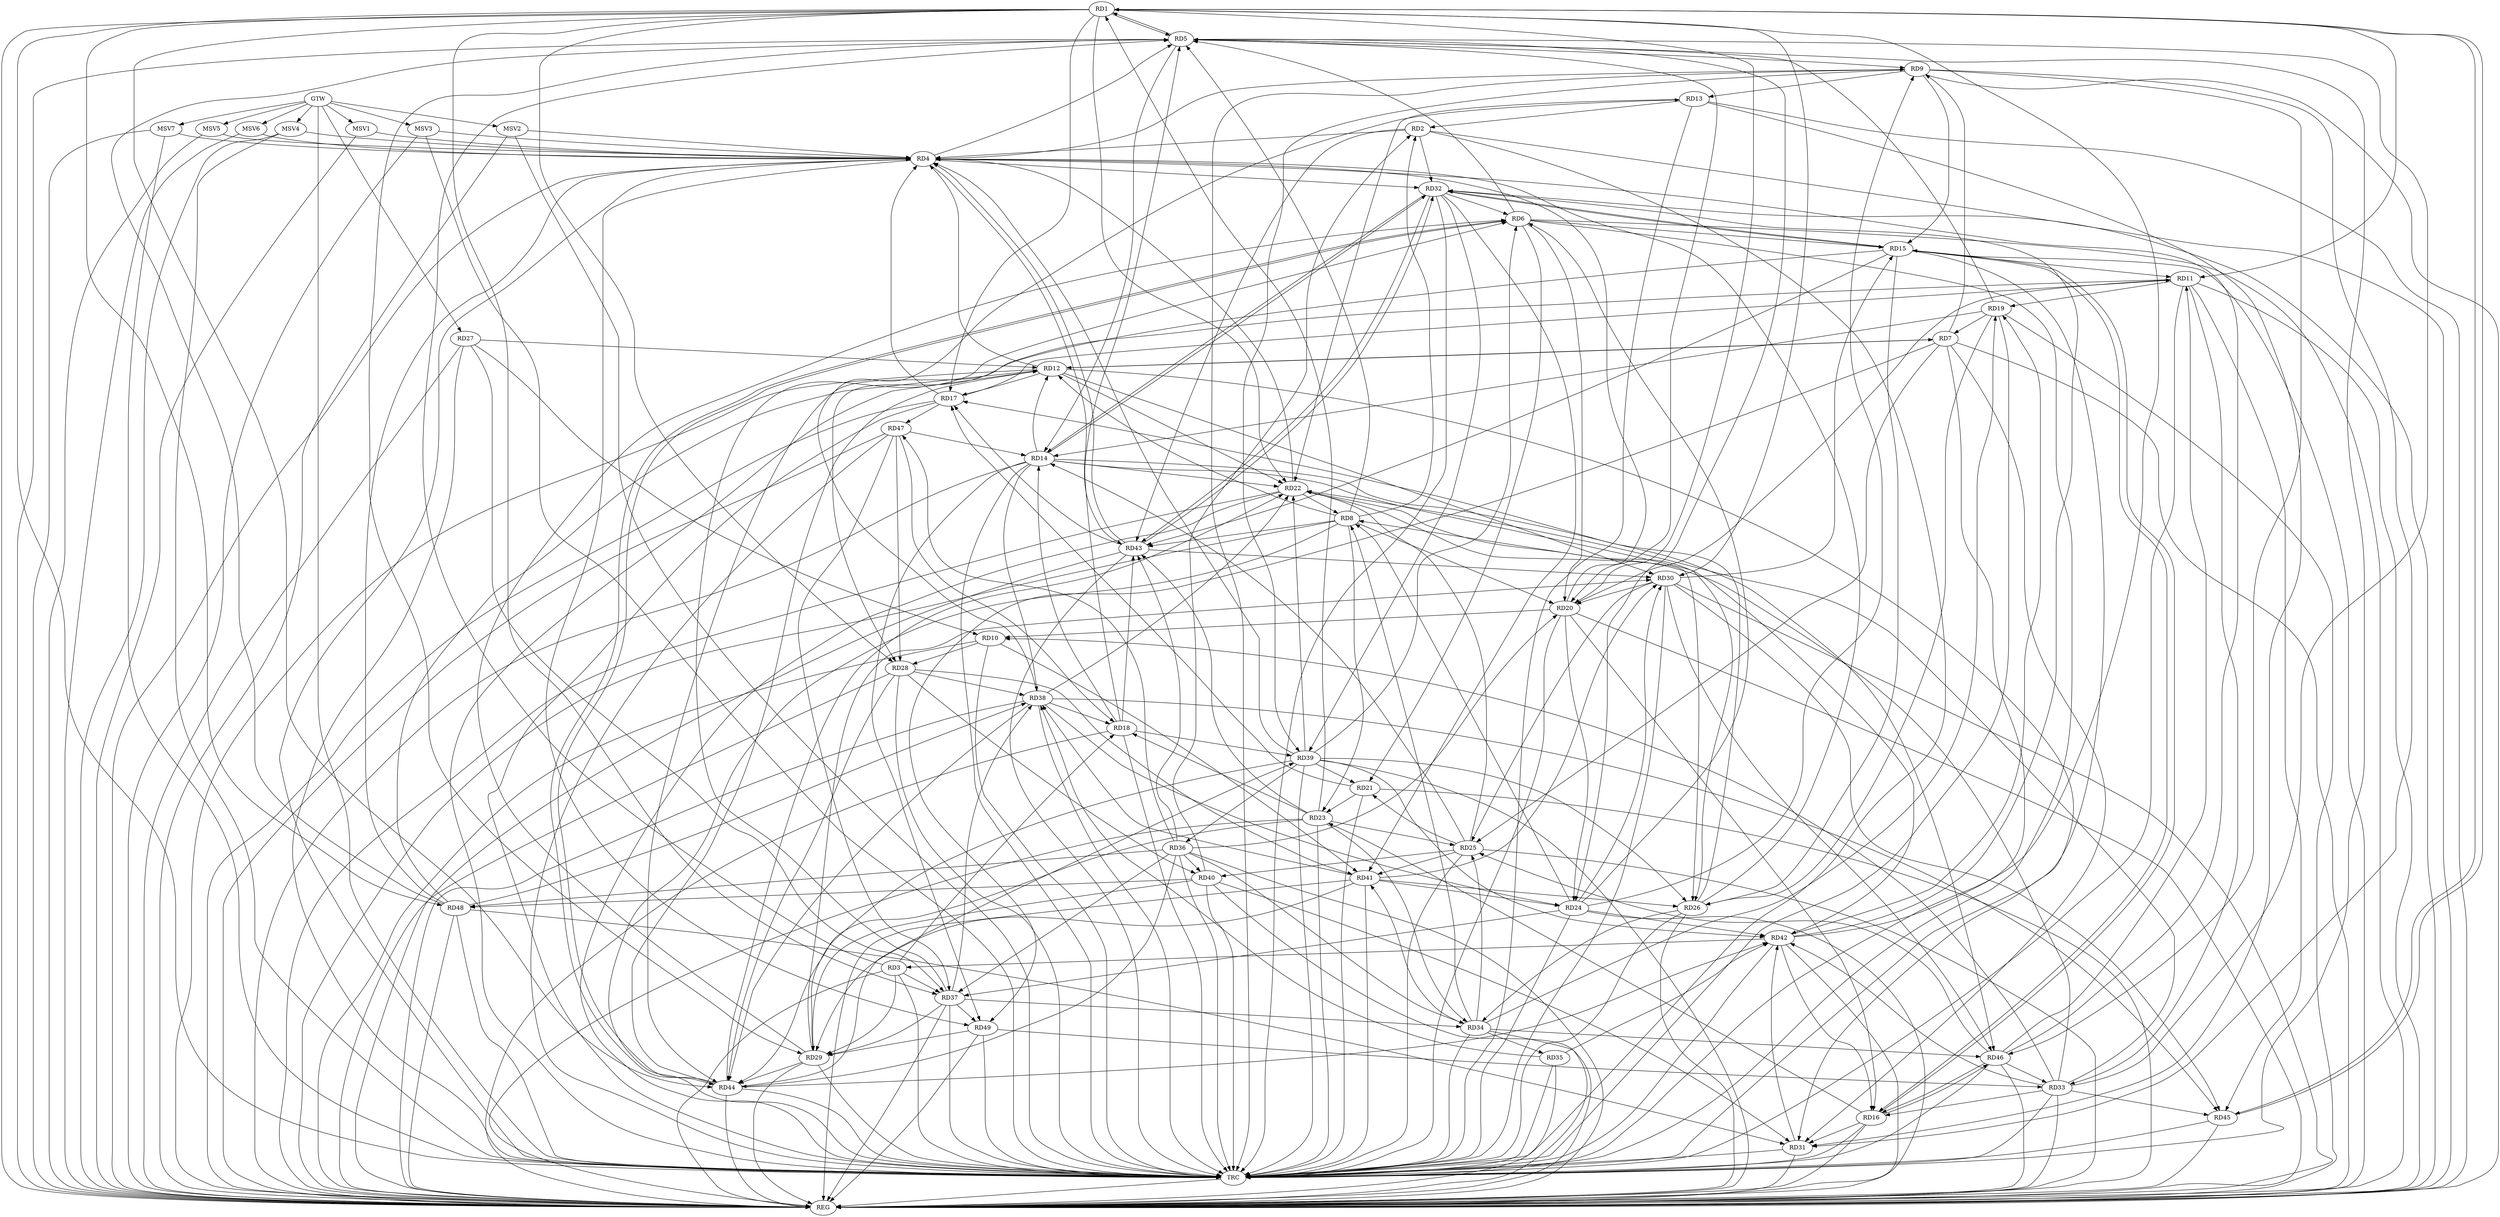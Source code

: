 strict digraph G {
  RD1 [ label="RD1" ];
  RD2 [ label="RD2" ];
  RD3 [ label="RD3" ];
  RD4 [ label="RD4" ];
  RD5 [ label="RD5" ];
  RD6 [ label="RD6" ];
  RD7 [ label="RD7" ];
  RD8 [ label="RD8" ];
  RD9 [ label="RD9" ];
  RD10 [ label="RD10" ];
  RD11 [ label="RD11" ];
  RD12 [ label="RD12" ];
  RD13 [ label="RD13" ];
  RD14 [ label="RD14" ];
  RD15 [ label="RD15" ];
  RD16 [ label="RD16" ];
  RD17 [ label="RD17" ];
  RD18 [ label="RD18" ];
  RD19 [ label="RD19" ];
  RD20 [ label="RD20" ];
  RD21 [ label="RD21" ];
  RD22 [ label="RD22" ];
  RD23 [ label="RD23" ];
  RD24 [ label="RD24" ];
  RD25 [ label="RD25" ];
  RD26 [ label="RD26" ];
  RD27 [ label="RD27" ];
  RD28 [ label="RD28" ];
  RD29 [ label="RD29" ];
  RD30 [ label="RD30" ];
  RD31 [ label="RD31" ];
  RD32 [ label="RD32" ];
  RD33 [ label="RD33" ];
  RD34 [ label="RD34" ];
  RD35 [ label="RD35" ];
  RD36 [ label="RD36" ];
  RD37 [ label="RD37" ];
  RD38 [ label="RD38" ];
  RD39 [ label="RD39" ];
  RD40 [ label="RD40" ];
  RD41 [ label="RD41" ];
  RD42 [ label="RD42" ];
  RD43 [ label="RD43" ];
  RD44 [ label="RD44" ];
  RD45 [ label="RD45" ];
  RD46 [ label="RD46" ];
  RD47 [ label="RD47" ];
  RD48 [ label="RD48" ];
  RD49 [ label="RD49" ];
  GTW [ label="GTW" ];
  REG [ label="REG" ];
  TRC [ label="TRC" ];
  MSV1 [ label="MSV1" ];
  MSV2 [ label="MSV2" ];
  MSV3 [ label="MSV3" ];
  MSV4 [ label="MSV4" ];
  MSV5 [ label="MSV5" ];
  MSV6 [ label="MSV6" ];
  MSV7 [ label="MSV7" ];
  RD1 -> RD5;
  RD5 -> RD1;
  RD1 -> RD11;
  RD1 -> RD17;
  RD1 -> RD20;
  RD1 -> RD22;
  RD23 -> RD1;
  RD1 -> RD28;
  RD1 -> RD30;
  RD1 -> RD37;
  RD42 -> RD1;
  RD1 -> RD44;
  RD1 -> RD45;
  RD45 -> RD1;
  RD1 -> RD48;
  RD2 -> RD4;
  RD8 -> RD2;
  RD13 -> RD2;
  RD2 -> RD32;
  RD40 -> RD2;
  RD2 -> RD43;
  RD3 -> RD5;
  RD3 -> RD18;
  RD3 -> RD29;
  RD3 -> RD37;
  RD42 -> RD3;
  RD4 -> RD5;
  RD4 -> RD9;
  RD12 -> RD4;
  RD17 -> RD4;
  RD20 -> RD4;
  RD22 -> RD4;
  RD26 -> RD4;
  RD4 -> RD32;
  RD39 -> RD4;
  RD4 -> RD43;
  RD43 -> RD4;
  RD46 -> RD4;
  RD48 -> RD4;
  RD4 -> RD49;
  RD6 -> RD5;
  RD8 -> RD5;
  RD5 -> RD9;
  RD5 -> RD14;
  RD18 -> RD5;
  RD19 -> RD5;
  RD5 -> RD20;
  RD5 -> RD24;
  RD5 -> RD29;
  RD33 -> RD5;
  RD48 -> RD5;
  RD6 -> RD15;
  RD6 -> RD20;
  RD6 -> RD21;
  RD24 -> RD6;
  RD29 -> RD6;
  RD32 -> RD6;
  RD37 -> RD6;
  RD39 -> RD6;
  RD6 -> RD44;
  RD44 -> RD6;
  RD7 -> RD9;
  RD7 -> RD12;
  RD12 -> RD7;
  RD19 -> RD7;
  RD7 -> RD25;
  RD7 -> RD31;
  RD7 -> RD49;
  RD8 -> RD12;
  RD8 -> RD20;
  RD22 -> RD8;
  RD8 -> RD23;
  RD24 -> RD8;
  RD33 -> RD8;
  RD34 -> RD8;
  RD8 -> RD43;
  RD9 -> RD13;
  RD9 -> RD15;
  RD24 -> RD9;
  RD9 -> RD31;
  RD9 -> RD39;
  RD9 -> RD46;
  RD20 -> RD10;
  RD27 -> RD10;
  RD10 -> RD28;
  RD33 -> RD10;
  RD10 -> RD41;
  RD15 -> RD11;
  RD17 -> RD11;
  RD11 -> RD19;
  RD20 -> RD11;
  RD11 -> RD33;
  RD11 -> RD44;
  RD11 -> RD45;
  RD46 -> RD11;
  RD14 -> RD12;
  RD12 -> RD17;
  RD12 -> RD22;
  RD27 -> RD12;
  RD12 -> RD30;
  RD12 -> RD31;
  RD44 -> RD12;
  RD48 -> RD12;
  RD13 -> RD22;
  RD13 -> RD31;
  RD38 -> RD13;
  RD18 -> RD14;
  RD19 -> RD14;
  RD14 -> RD22;
  RD25 -> RD14;
  RD14 -> RD26;
  RD14 -> RD32;
  RD32 -> RD14;
  RD14 -> RD38;
  RD14 -> RD46;
  RD47 -> RD14;
  RD14 -> RD49;
  RD15 -> RD16;
  RD16 -> RD15;
  RD15 -> RD26;
  RD15 -> RD28;
  RD30 -> RD15;
  RD15 -> RD32;
  RD32 -> RD15;
  RD15 -> RD43;
  RD20 -> RD16;
  RD16 -> RD23;
  RD16 -> RD31;
  RD33 -> RD16;
  RD42 -> RD16;
  RD16 -> RD46;
  RD46 -> RD16;
  RD21 -> RD17;
  RD26 -> RD17;
  RD43 -> RD17;
  RD17 -> RD47;
  RD23 -> RD18;
  RD38 -> RD18;
  RD18 -> RD39;
  RD18 -> RD43;
  RD47 -> RD18;
  RD19 -> RD26;
  RD34 -> RD19;
  RD42 -> RD19;
  RD20 -> RD24;
  RD30 -> RD20;
  RD36 -> RD20;
  RD21 -> RD23;
  RD25 -> RD21;
  RD39 -> RD21;
  RD25 -> RD22;
  RD22 -> RD26;
  RD33 -> RD22;
  RD38 -> RD22;
  RD39 -> RD22;
  RD22 -> RD42;
  RD44 -> RD22;
  RD23 -> RD25;
  RD23 -> RD34;
  RD23 -> RD43;
  RD23 -> RD44;
  RD24 -> RD30;
  RD24 -> RD37;
  RD38 -> RD24;
  RD41 -> RD24;
  RD24 -> RD42;
  RD30 -> RD25;
  RD34 -> RD25;
  RD25 -> RD40;
  RD25 -> RD41;
  RD46 -> RD25;
  RD26 -> RD34;
  RD39 -> RD26;
  RD41 -> RD26;
  RD27 -> RD37;
  RD28 -> RD38;
  RD28 -> RD40;
  RD28 -> RD41;
  RD28 -> RD44;
  RD47 -> RD28;
  RD29 -> RD30;
  RD37 -> RD29;
  RD39 -> RD29;
  RD40 -> RD29;
  RD41 -> RD29;
  RD29 -> RD44;
  RD49 -> RD29;
  RD41 -> RD30;
  RD43 -> RD30;
  RD30 -> RD45;
  RD30 -> RD46;
  RD40 -> RD31;
  RD31 -> RD42;
  RD48 -> RD31;
  RD32 -> RD39;
  RD32 -> RD41;
  RD42 -> RD32;
  RD32 -> RD43;
  RD43 -> RD32;
  RD33 -> RD42;
  RD33 -> RD45;
  RD46 -> RD33;
  RD49 -> RD33;
  RD34 -> RD35;
  RD36 -> RD34;
  RD37 -> RD34;
  RD34 -> RD41;
  RD34 -> RD46;
  RD35 -> RD38;
  RD35 -> RD42;
  RD36 -> RD37;
  RD39 -> RD36;
  RD36 -> RD40;
  RD36 -> RD43;
  RD36 -> RD44;
  RD36 -> RD47;
  RD36 -> RD48;
  RD37 -> RD38;
  RD47 -> RD37;
  RD37 -> RD49;
  RD41 -> RD38;
  RD38 -> RD44;
  RD38 -> RD45;
  RD48 -> RD38;
  RD39 -> RD42;
  RD44 -> RD39;
  RD40 -> RD48;
  RD44 -> RD42;
  GTW -> RD27;
  RD1 -> REG;
  RD2 -> REG;
  RD3 -> REG;
  RD4 -> REG;
  RD5 -> REG;
  RD6 -> REG;
  RD7 -> REG;
  RD8 -> REG;
  RD9 -> REG;
  RD10 -> REG;
  RD11 -> REG;
  RD12 -> REG;
  RD13 -> REG;
  RD14 -> REG;
  RD15 -> REG;
  RD16 -> REG;
  RD17 -> REG;
  RD18 -> REG;
  RD19 -> REG;
  RD20 -> REG;
  RD21 -> REG;
  RD22 -> REG;
  RD23 -> REG;
  RD24 -> REG;
  RD25 -> REG;
  RD26 -> REG;
  RD27 -> REG;
  RD28 -> REG;
  RD29 -> REG;
  RD30 -> REG;
  RD31 -> REG;
  RD32 -> REG;
  RD33 -> REG;
  RD34 -> REG;
  RD35 -> REG;
  RD36 -> REG;
  RD37 -> REG;
  RD38 -> REG;
  RD39 -> REG;
  RD40 -> REG;
  RD41 -> REG;
  RD42 -> REG;
  RD43 -> REG;
  RD44 -> REG;
  RD45 -> REG;
  RD46 -> REG;
  RD47 -> REG;
  RD48 -> REG;
  RD49 -> REG;
  RD1 -> TRC;
  RD2 -> TRC;
  RD3 -> TRC;
  RD4 -> TRC;
  RD5 -> TRC;
  RD6 -> TRC;
  RD7 -> TRC;
  RD8 -> TRC;
  RD9 -> TRC;
  RD10 -> TRC;
  RD11 -> TRC;
  RD12 -> TRC;
  RD13 -> TRC;
  RD14 -> TRC;
  RD15 -> TRC;
  RD16 -> TRC;
  RD17 -> TRC;
  RD18 -> TRC;
  RD19 -> TRC;
  RD20 -> TRC;
  RD21 -> TRC;
  RD22 -> TRC;
  RD23 -> TRC;
  RD24 -> TRC;
  RD25 -> TRC;
  RD26 -> TRC;
  RD27 -> TRC;
  RD28 -> TRC;
  RD29 -> TRC;
  RD30 -> TRC;
  RD31 -> TRC;
  RD32 -> TRC;
  RD33 -> TRC;
  RD34 -> TRC;
  RD35 -> TRC;
  RD36 -> TRC;
  RD37 -> TRC;
  RD38 -> TRC;
  RD39 -> TRC;
  RD40 -> TRC;
  RD41 -> TRC;
  RD42 -> TRC;
  RD43 -> TRC;
  RD44 -> TRC;
  RD45 -> TRC;
  RD46 -> TRC;
  RD47 -> TRC;
  RD48 -> TRC;
  RD49 -> TRC;
  GTW -> TRC;
  TRC -> REG;
  MSV1 -> RD4;
  MSV2 -> RD4;
  MSV3 -> RD4;
  MSV4 -> RD4;
  MSV5 -> RD4;
  MSV6 -> RD4;
  GTW -> MSV1;
  MSV1 -> REG;
  GTW -> MSV2;
  MSV2 -> REG;
  MSV2 -> TRC;
  GTW -> MSV3;
  MSV3 -> REG;
  MSV3 -> TRC;
  GTW -> MSV4;
  MSV4 -> REG;
  MSV4 -> TRC;
  GTW -> MSV5;
  MSV5 -> REG;
  GTW -> MSV6;
  MSV6 -> REG;
  MSV7 -> RD4;
  GTW -> MSV7;
  MSV7 -> REG;
  MSV7 -> TRC;
}
